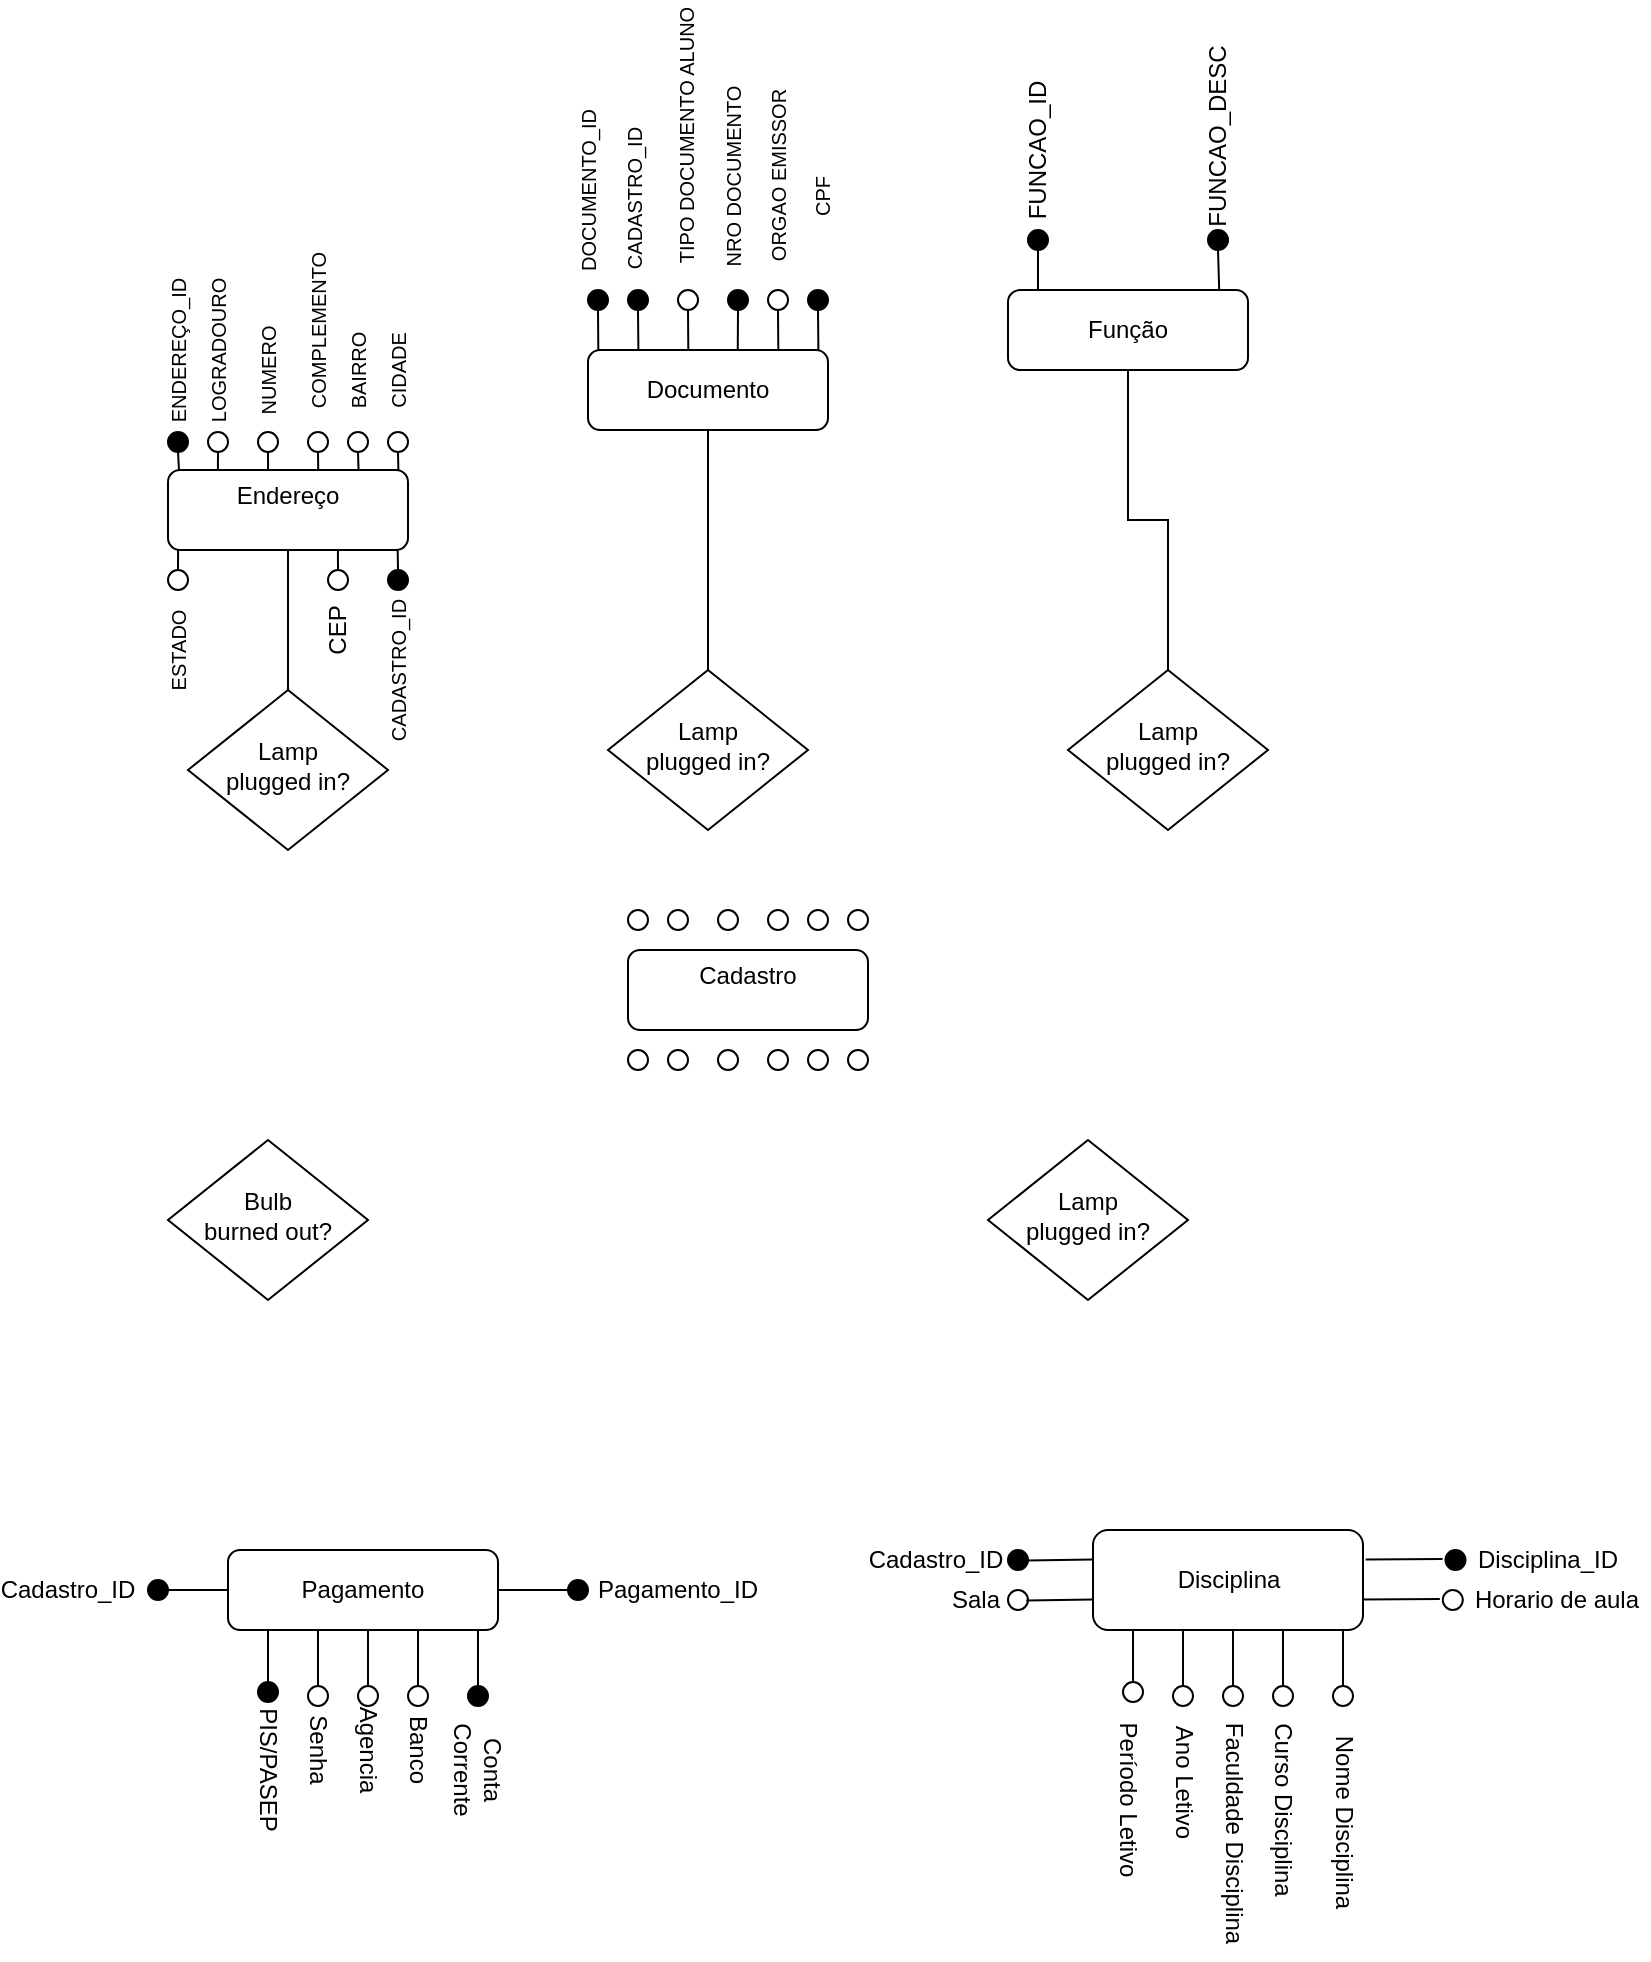 <mxfile version="14.9.8" type="github">
  <diagram id="C5RBs43oDa-KdzZeNtuy" name="Page-1">
    <mxGraphModel dx="1200" dy="1324" grid="1" gridSize="10" guides="1" tooltips="1" connect="1" arrows="1" fold="1" page="1" pageScale="1" pageWidth="827" pageHeight="1169" math="0" shadow="0">
      <root>
        <mxCell id="WIyWlLk6GJQsqaUBKTNV-0" />
        <mxCell id="WIyWlLk6GJQsqaUBKTNV-1" parent="WIyWlLk6GJQsqaUBKTNV-0" />
        <mxCell id="n9vH3qTKTggAe4fT9s5i-17" style="edgeStyle=orthogonalEdgeStyle;rounded=0;orthogonalLoop=1;jettySize=auto;html=1;exitX=0.5;exitY=1;exitDx=0;exitDy=0;entryX=0.5;entryY=0;entryDx=0;entryDy=0;endArrow=none;endFill=0;" parent="WIyWlLk6GJQsqaUBKTNV-1" source="WIyWlLk6GJQsqaUBKTNV-3" target="n9vH3qTKTggAe4fT9s5i-4" edge="1">
          <mxGeometry relative="1" as="geometry" />
        </mxCell>
        <mxCell id="WIyWlLk6GJQsqaUBKTNV-3" value="&lt;div&gt;Endereço&lt;/div&gt;&lt;div&gt;&lt;br&gt;&lt;/div&gt;" style="rounded=1;whiteSpace=wrap;html=1;fontSize=12;glass=0;strokeWidth=1;shadow=0;" parent="WIyWlLk6GJQsqaUBKTNV-1" vertex="1">
          <mxGeometry x="30" y="170" width="120" height="40" as="geometry" />
        </mxCell>
        <mxCell id="WIyWlLk6GJQsqaUBKTNV-6" value="Lamp&lt;br&gt;plugged in?" style="rhombus;whiteSpace=wrap;html=1;shadow=0;fontFamily=Helvetica;fontSize=12;align=center;strokeWidth=1;spacing=6;spacingTop=-4;" parent="WIyWlLk6GJQsqaUBKTNV-1" vertex="1">
          <mxGeometry x="440" y="505" width="100" height="80" as="geometry" />
        </mxCell>
        <mxCell id="WIyWlLk6GJQsqaUBKTNV-7" value="&lt;div&gt;Cadastro&lt;/div&gt;&lt;div&gt;&lt;br&gt;&lt;/div&gt;" style="rounded=1;whiteSpace=wrap;html=1;fontSize=12;glass=0;strokeWidth=1;shadow=0;" parent="WIyWlLk6GJQsqaUBKTNV-1" vertex="1">
          <mxGeometry x="260" y="410" width="120" height="40" as="geometry" />
        </mxCell>
        <mxCell id="WIyWlLk6GJQsqaUBKTNV-10" value="Bulb&lt;br&gt;burned out?" style="rhombus;whiteSpace=wrap;html=1;shadow=0;fontFamily=Helvetica;fontSize=12;align=center;strokeWidth=1;spacing=6;spacingTop=-4;" parent="WIyWlLk6GJQsqaUBKTNV-1" vertex="1">
          <mxGeometry x="30" y="505" width="100" height="80" as="geometry" />
        </mxCell>
        <mxCell id="n9vH3qTKTggAe4fT9s5i-65" style="edgeStyle=orthogonalEdgeStyle;rounded=0;orthogonalLoop=1;jettySize=auto;html=1;exitX=0.5;exitY=1;exitDx=0;exitDy=0;entryX=0.5;entryY=0;entryDx=0;entryDy=0;endArrow=none;endFill=0;" edge="1" parent="WIyWlLk6GJQsqaUBKTNV-1" source="WIyWlLk6GJQsqaUBKTNV-11" target="n9vH3qTKTggAe4fT9s5i-3">
          <mxGeometry relative="1" as="geometry" />
        </mxCell>
        <mxCell id="WIyWlLk6GJQsqaUBKTNV-11" value="Documento" style="rounded=1;whiteSpace=wrap;html=1;fontSize=12;glass=0;strokeWidth=1;shadow=0;" parent="WIyWlLk6GJQsqaUBKTNV-1" vertex="1">
          <mxGeometry x="240" y="110" width="120" height="40" as="geometry" />
        </mxCell>
        <mxCell id="WIyWlLk6GJQsqaUBKTNV-12" value="Pagamento" style="rounded=1;whiteSpace=wrap;html=1;fontSize=12;glass=0;strokeWidth=1;shadow=0;" parent="WIyWlLk6GJQsqaUBKTNV-1" vertex="1">
          <mxGeometry x="60" y="710" width="135" height="40" as="geometry" />
        </mxCell>
        <mxCell id="n9vH3qTKTggAe4fT9s5i-1" value="&lt;div&gt;Função&lt;/div&gt;" style="rounded=1;whiteSpace=wrap;html=1;fontSize=12;glass=0;strokeWidth=1;shadow=0;" parent="WIyWlLk6GJQsqaUBKTNV-1" vertex="1">
          <mxGeometry x="450" y="80" width="120" height="40" as="geometry" />
        </mxCell>
        <mxCell id="n9vH3qTKTggAe4fT9s5i-5" value="" style="ellipse;whiteSpace=wrap;html=1;aspect=fixed;" parent="WIyWlLk6GJQsqaUBKTNV-1" vertex="1">
          <mxGeometry x="50" y="151" width="10" height="10" as="geometry" />
        </mxCell>
        <mxCell id="n9vH3qTKTggAe4fT9s5i-6" value="" style="ellipse;whiteSpace=wrap;html=1;aspect=fixed;fillColor=#000000;" parent="WIyWlLk6GJQsqaUBKTNV-1" vertex="1">
          <mxGeometry x="30" y="151" width="10" height="10" as="geometry" />
        </mxCell>
        <mxCell id="n9vH3qTKTggAe4fT9s5i-7" value="" style="ellipse;whiteSpace=wrap;html=1;aspect=fixed;" parent="WIyWlLk6GJQsqaUBKTNV-1" vertex="1">
          <mxGeometry x="75" y="151" width="10" height="10" as="geometry" />
        </mxCell>
        <mxCell id="n9vH3qTKTggAe4fT9s5i-8" value="" style="ellipse;whiteSpace=wrap;html=1;aspect=fixed;" parent="WIyWlLk6GJQsqaUBKTNV-1" vertex="1">
          <mxGeometry x="100" y="151" width="10" height="10" as="geometry" />
        </mxCell>
        <mxCell id="n9vH3qTKTggAe4fT9s5i-9" value="" style="ellipse;whiteSpace=wrap;html=1;aspect=fixed;" parent="WIyWlLk6GJQsqaUBKTNV-1" vertex="1">
          <mxGeometry x="120" y="151" width="10" height="10" as="geometry" />
        </mxCell>
        <mxCell id="n9vH3qTKTggAe4fT9s5i-10" value="" style="ellipse;whiteSpace=wrap;html=1;aspect=fixed;" parent="WIyWlLk6GJQsqaUBKTNV-1" vertex="1">
          <mxGeometry x="140" y="151" width="10" height="10" as="geometry" />
        </mxCell>
        <mxCell id="n9vH3qTKTggAe4fT9s5i-13" value="" style="ellipse;whiteSpace=wrap;html=1;aspect=fixed;" parent="WIyWlLk6GJQsqaUBKTNV-1" vertex="1">
          <mxGeometry x="30" y="220" width="10" height="10" as="geometry" />
        </mxCell>
        <mxCell id="n9vH3qTKTggAe4fT9s5i-14" value="" style="ellipse;whiteSpace=wrap;html=1;aspect=fixed;" parent="WIyWlLk6GJQsqaUBKTNV-1" vertex="1">
          <mxGeometry x="110" y="220" width="10" height="10" as="geometry" />
        </mxCell>
        <mxCell id="n9vH3qTKTggAe4fT9s5i-16" value="" style="ellipse;whiteSpace=wrap;html=1;aspect=fixed;fillColor=#000000;" parent="WIyWlLk6GJQsqaUBKTNV-1" vertex="1">
          <mxGeometry x="140" y="220" width="10" height="10" as="geometry" />
        </mxCell>
        <mxCell id="n9vH3qTKTggAe4fT9s5i-40" value="" style="ellipse;whiteSpace=wrap;html=1;aspect=fixed;fillColor=#000000;" parent="WIyWlLk6GJQsqaUBKTNV-1" vertex="1">
          <mxGeometry x="260" y="80" width="10" height="10" as="geometry" />
        </mxCell>
        <mxCell id="n9vH3qTKTggAe4fT9s5i-41" value="" style="ellipse;whiteSpace=wrap;html=1;aspect=fixed;fillColor=#000000;" parent="WIyWlLk6GJQsqaUBKTNV-1" vertex="1">
          <mxGeometry x="240" y="80" width="10" height="10" as="geometry" />
        </mxCell>
        <mxCell id="n9vH3qTKTggAe4fT9s5i-42" value="" style="ellipse;whiteSpace=wrap;html=1;aspect=fixed;" parent="WIyWlLk6GJQsqaUBKTNV-1" vertex="1">
          <mxGeometry x="285" y="80" width="10" height="10" as="geometry" />
        </mxCell>
        <mxCell id="n9vH3qTKTggAe4fT9s5i-43" value="" style="ellipse;whiteSpace=wrap;html=1;aspect=fixed;fillColor=#000000;" parent="WIyWlLk6GJQsqaUBKTNV-1" vertex="1">
          <mxGeometry x="310" y="80" width="10" height="10" as="geometry" />
        </mxCell>
        <mxCell id="n9vH3qTKTggAe4fT9s5i-44" value="" style="ellipse;whiteSpace=wrap;html=1;aspect=fixed;" parent="WIyWlLk6GJQsqaUBKTNV-1" vertex="1">
          <mxGeometry x="330" y="80" width="10" height="10" as="geometry" />
        </mxCell>
        <mxCell id="n9vH3qTKTggAe4fT9s5i-45" value="" style="ellipse;whiteSpace=wrap;html=1;aspect=fixed;fillColor=#000000;" parent="WIyWlLk6GJQsqaUBKTNV-1" vertex="1">
          <mxGeometry x="350" y="80" width="10" height="10" as="geometry" />
        </mxCell>
        <mxCell id="n9vH3qTKTggAe4fT9s5i-66" value="" style="ellipse;whiteSpace=wrap;html=1;aspect=fixed;fillColor=#000000;" vertex="1" parent="WIyWlLk6GJQsqaUBKTNV-1">
          <mxGeometry x="460" y="50" width="10" height="10" as="geometry" />
        </mxCell>
        <mxCell id="n9vH3qTKTggAe4fT9s5i-67" value="" style="ellipse;whiteSpace=wrap;html=1;aspect=fixed;fillColor=#000000;" vertex="1" parent="WIyWlLk6GJQsqaUBKTNV-1">
          <mxGeometry x="550" y="50" width="10" height="10" as="geometry" />
        </mxCell>
        <mxCell id="n9vH3qTKTggAe4fT9s5i-2" value="Lamp&lt;br&gt;plugged in?" style="rhombus;whiteSpace=wrap;html=1;shadow=0;fontFamily=Helvetica;fontSize=12;align=center;strokeWidth=1;spacing=6;spacingTop=-4;" parent="WIyWlLk6GJQsqaUBKTNV-1" vertex="1">
          <mxGeometry x="480" y="270" width="100" height="80" as="geometry" />
        </mxCell>
        <mxCell id="n9vH3qTKTggAe4fT9s5i-3" value="Lamp&lt;br&gt;plugged in?" style="rhombus;whiteSpace=wrap;html=1;shadow=0;fontFamily=Helvetica;fontSize=12;align=center;strokeWidth=1;spacing=6;spacingTop=-4;" parent="WIyWlLk6GJQsqaUBKTNV-1" vertex="1">
          <mxGeometry x="250" y="270" width="100" height="80" as="geometry" />
        </mxCell>
        <mxCell id="n9vH3qTKTggAe4fT9s5i-4" value="Lamp&lt;br&gt;plugged in?" style="rhombus;whiteSpace=wrap;html=1;shadow=0;fontFamily=Helvetica;fontSize=12;align=center;strokeWidth=1;spacing=6;spacingTop=-4;" parent="WIyWlLk6GJQsqaUBKTNV-1" vertex="1">
          <mxGeometry x="40" y="280" width="100" height="80" as="geometry" />
        </mxCell>
        <mxCell id="n9vH3qTKTggAe4fT9s5i-27" value="" style="ellipse;whiteSpace=wrap;html=1;aspect=fixed;" parent="WIyWlLk6GJQsqaUBKTNV-1" vertex="1">
          <mxGeometry x="280" y="390" width="10" height="10" as="geometry" />
        </mxCell>
        <mxCell id="n9vH3qTKTggAe4fT9s5i-28" value="" style="ellipse;whiteSpace=wrap;html=1;aspect=fixed;" parent="WIyWlLk6GJQsqaUBKTNV-1" vertex="1">
          <mxGeometry x="260" y="390" width="10" height="10" as="geometry" />
        </mxCell>
        <mxCell id="n9vH3qTKTggAe4fT9s5i-29" value="" style="ellipse;whiteSpace=wrap;html=1;aspect=fixed;" parent="WIyWlLk6GJQsqaUBKTNV-1" vertex="1">
          <mxGeometry x="305" y="390" width="10" height="10" as="geometry" />
        </mxCell>
        <mxCell id="n9vH3qTKTggAe4fT9s5i-30" value="" style="ellipse;whiteSpace=wrap;html=1;aspect=fixed;" parent="WIyWlLk6GJQsqaUBKTNV-1" vertex="1">
          <mxGeometry x="330" y="390" width="10" height="10" as="geometry" />
        </mxCell>
        <mxCell id="n9vH3qTKTggAe4fT9s5i-31" value="" style="ellipse;whiteSpace=wrap;html=1;aspect=fixed;" parent="WIyWlLk6GJQsqaUBKTNV-1" vertex="1">
          <mxGeometry x="350" y="390" width="10" height="10" as="geometry" />
        </mxCell>
        <mxCell id="n9vH3qTKTggAe4fT9s5i-32" value="" style="ellipse;whiteSpace=wrap;html=1;aspect=fixed;" parent="WIyWlLk6GJQsqaUBKTNV-1" vertex="1">
          <mxGeometry x="370" y="390" width="10" height="10" as="geometry" />
        </mxCell>
        <mxCell id="n9vH3qTKTggAe4fT9s5i-34" value="" style="ellipse;whiteSpace=wrap;html=1;aspect=fixed;" parent="WIyWlLk6GJQsqaUBKTNV-1" vertex="1">
          <mxGeometry x="280" y="460" width="10" height="10" as="geometry" />
        </mxCell>
        <mxCell id="n9vH3qTKTggAe4fT9s5i-35" value="" style="ellipse;whiteSpace=wrap;html=1;aspect=fixed;" parent="WIyWlLk6GJQsqaUBKTNV-1" vertex="1">
          <mxGeometry x="260" y="460" width="10" height="10" as="geometry" />
        </mxCell>
        <mxCell id="n9vH3qTKTggAe4fT9s5i-36" value="" style="ellipse;whiteSpace=wrap;html=1;aspect=fixed;" parent="WIyWlLk6GJQsqaUBKTNV-1" vertex="1">
          <mxGeometry x="305" y="460" width="10" height="10" as="geometry" />
        </mxCell>
        <mxCell id="n9vH3qTKTggAe4fT9s5i-37" value="" style="ellipse;whiteSpace=wrap;html=1;aspect=fixed;" parent="WIyWlLk6GJQsqaUBKTNV-1" vertex="1">
          <mxGeometry x="330" y="460" width="10" height="10" as="geometry" />
        </mxCell>
        <mxCell id="n9vH3qTKTggAe4fT9s5i-38" value="" style="ellipse;whiteSpace=wrap;html=1;aspect=fixed;" parent="WIyWlLk6GJQsqaUBKTNV-1" vertex="1">
          <mxGeometry x="350" y="460" width="10" height="10" as="geometry" />
        </mxCell>
        <mxCell id="n9vH3qTKTggAe4fT9s5i-39" value="" style="ellipse;whiteSpace=wrap;html=1;aspect=fixed;" parent="WIyWlLk6GJQsqaUBKTNV-1" vertex="1">
          <mxGeometry x="370" y="460" width="10" height="10" as="geometry" />
        </mxCell>
        <mxCell id="n9vH3qTKTggAe4fT9s5i-46" value="&lt;font style=&quot;font-size: 10px&quot;&gt;ESTADO&lt;/font&gt;" style="text;html=1;strokeColor=none;fillColor=none;align=center;verticalAlign=middle;whiteSpace=wrap;rounded=0;rotation=-90;" parent="WIyWlLk6GJQsqaUBKTNV-1" vertex="1">
          <mxGeometry x="15" y="250" width="40" height="20" as="geometry" />
        </mxCell>
        <mxCell id="n9vH3qTKTggAe4fT9s5i-47" value="&lt;div&gt;&lt;font style=&quot;font-size: 10px&quot;&gt;LOGRADOURO&lt;/font&gt;&lt;/div&gt;" style="text;html=1;strokeColor=none;fillColor=none;align=center;verticalAlign=middle;whiteSpace=wrap;rounded=0;rotation=-90;" parent="WIyWlLk6GJQsqaUBKTNV-1" vertex="1">
          <mxGeometry x="35" y="100" width="40" height="20" as="geometry" />
        </mxCell>
        <mxCell id="n9vH3qTKTggAe4fT9s5i-48" value="&lt;font style=&quot;font-size: 10px&quot;&gt;NUMERO&lt;/font&gt;" style="text;html=1;strokeColor=none;fillColor=none;align=center;verticalAlign=middle;whiteSpace=wrap;rounded=0;rotation=-90;" parent="WIyWlLk6GJQsqaUBKTNV-1" vertex="1">
          <mxGeometry x="60" y="110" width="40" height="20" as="geometry" />
        </mxCell>
        <mxCell id="n9vH3qTKTggAe4fT9s5i-50" value="&lt;font style=&quot;font-size: 10px&quot;&gt;COMPLEMENTO&lt;/font&gt;" style="text;html=1;strokeColor=none;fillColor=none;align=center;verticalAlign=middle;whiteSpace=wrap;rounded=0;rotation=-90;" parent="WIyWlLk6GJQsqaUBKTNV-1" vertex="1">
          <mxGeometry x="85" y="90" width="40" height="20" as="geometry" />
        </mxCell>
        <mxCell id="n9vH3qTKTggAe4fT9s5i-51" value="&lt;font style=&quot;font-size: 10px&quot;&gt;BAIRRO&lt;/font&gt;" style="text;html=1;strokeColor=none;fillColor=none;align=center;verticalAlign=middle;whiteSpace=wrap;rounded=0;rotation=-90;" parent="WIyWlLk6GJQsqaUBKTNV-1" vertex="1">
          <mxGeometry x="105" y="110" width="40" height="20" as="geometry" />
        </mxCell>
        <mxCell id="n9vH3qTKTggAe4fT9s5i-52" value="&lt;font style=&quot;font-size: 10px&quot;&gt;CIDADE&lt;/font&gt;" style="text;html=1;strokeColor=none;fillColor=none;align=center;verticalAlign=middle;whiteSpace=wrap;rounded=0;rotation=270;" parent="WIyWlLk6GJQsqaUBKTNV-1" vertex="1">
          <mxGeometry x="125" y="110" width="40" height="20" as="geometry" />
        </mxCell>
        <mxCell id="iqqsQsVCbm3DrwrEXU3c-1" value="" style="ellipse;whiteSpace=wrap;html=1;aspect=fixed;fillColor=#000000;" vertex="1" parent="WIyWlLk6GJQsqaUBKTNV-1">
          <mxGeometry x="20" y="725" width="10" height="10" as="geometry" />
        </mxCell>
        <mxCell id="n9vH3qTKTggAe4fT9s5i-54" value="&lt;font style=&quot;font-size: 10px&quot;&gt;ENDEREÇO_ID&lt;/font&gt;" style="text;html=1;strokeColor=none;fillColor=none;align=center;verticalAlign=middle;whiteSpace=wrap;rounded=0;rotation=-90;" vertex="1" parent="WIyWlLk6GJQsqaUBKTNV-1">
          <mxGeometry x="15" y="100" width="40" height="20" as="geometry" />
        </mxCell>
        <mxCell id="iqqsQsVCbm3DrwrEXU3c-6" value="" style="endArrow=none;html=1;entryX=1;entryY=0.5;entryDx=0;entryDy=0;exitX=0;exitY=0.5;exitDx=0;exitDy=0;" edge="1" parent="WIyWlLk6GJQsqaUBKTNV-1" source="WIyWlLk6GJQsqaUBKTNV-12" target="iqqsQsVCbm3DrwrEXU3c-1">
          <mxGeometry width="50" height="50" relative="1" as="geometry">
            <mxPoint x="77.5" y="829" as="sourcePoint" />
            <mxPoint x="87.5" y="800" as="targetPoint" />
          </mxGeometry>
        </mxCell>
        <mxCell id="n9vH3qTKTggAe4fT9s5i-55" value="CEP" style="text;html=1;strokeColor=none;fillColor=none;align=center;verticalAlign=middle;whiteSpace=wrap;rounded=0;rotation=-90;" vertex="1" parent="WIyWlLk6GJQsqaUBKTNV-1">
          <mxGeometry x="95" y="240" width="40" height="20" as="geometry" />
        </mxCell>
        <mxCell id="iqqsQsVCbm3DrwrEXU3c-9" value="" style="ellipse;whiteSpace=wrap;html=1;aspect=fixed;fillColor=#000000;" vertex="1" parent="WIyWlLk6GJQsqaUBKTNV-1">
          <mxGeometry x="230" y="725" width="10" height="10" as="geometry" />
        </mxCell>
        <mxCell id="n9vH3qTKTggAe4fT9s5i-56" value="&lt;font style=&quot;font-size: 10px&quot;&gt;CADASTRO_ID&lt;/font&gt;" style="text;html=1;strokeColor=none;fillColor=none;align=center;verticalAlign=middle;whiteSpace=wrap;rounded=0;rotation=-90;" vertex="1" parent="WIyWlLk6GJQsqaUBKTNV-1">
          <mxGeometry x="125" y="260" width="40" height="20" as="geometry" />
        </mxCell>
        <mxCell id="n9vH3qTKTggAe4fT9s5i-57" value="&lt;font style=&quot;font-size: 10px&quot;&gt;DOCUMENTO_ID&lt;/font&gt;" style="text;html=1;strokeColor=none;fillColor=none;align=center;verticalAlign=middle;whiteSpace=wrap;rounded=0;rotation=-90;" vertex="1" parent="WIyWlLk6GJQsqaUBKTNV-1">
          <mxGeometry x="220" y="20" width="40" height="20" as="geometry" />
        </mxCell>
        <mxCell id="iqqsQsVCbm3DrwrEXU3c-10" value="" style="endArrow=none;html=1;entryX=0;entryY=0.5;entryDx=0;entryDy=0;exitX=1;exitY=0.5;exitDx=0;exitDy=0;" edge="1" parent="WIyWlLk6GJQsqaUBKTNV-1" target="iqqsQsVCbm3DrwrEXU3c-9" source="WIyWlLk6GJQsqaUBKTNV-12">
          <mxGeometry width="50" height="50" relative="1" as="geometry">
            <mxPoint x="340" y="745" as="sourcePoint" />
            <mxPoint x="357.5" y="815" as="targetPoint" />
            <Array as="points">
              <mxPoint x="235" y="730" />
            </Array>
          </mxGeometry>
        </mxCell>
        <mxCell id="n9vH3qTKTggAe4fT9s5i-59" value="&lt;font style=&quot;font-size: 10px&quot;&gt;CADASTRO_ID&lt;/font&gt;" style="text;html=1;strokeColor=none;fillColor=none;align=center;verticalAlign=middle;whiteSpace=wrap;rounded=0;rotation=-90;" vertex="1" parent="WIyWlLk6GJQsqaUBKTNV-1">
          <mxGeometry x="243" y="24" width="40" height="20" as="geometry" />
        </mxCell>
        <mxCell id="iqqsQsVCbm3DrwrEXU3c-11" value="" style="ellipse;whiteSpace=wrap;html=1;aspect=fixed;fillColor=#000000;" vertex="1" parent="WIyWlLk6GJQsqaUBKTNV-1">
          <mxGeometry x="75" y="776" width="10" height="10" as="geometry" />
        </mxCell>
        <mxCell id="n9vH3qTKTggAe4fT9s5i-60" value="&lt;font style=&quot;font-size: 10px&quot;&gt;TIPO DOCUMENTO ALUNO&lt;/font&gt;" style="text;html=1;strokeColor=none;fillColor=none;align=center;verticalAlign=middle;whiteSpace=wrap;rounded=0;rotation=-90;" vertex="1" parent="WIyWlLk6GJQsqaUBKTNV-1">
          <mxGeometry x="221.5" y="-7" width="135" height="20" as="geometry" />
        </mxCell>
        <mxCell id="iqqsQsVCbm3DrwrEXU3c-13" value="" style="endArrow=none;html=1;entryX=0.926;entryY=1.05;entryDx=0;entryDy=0;entryPerimeter=0;exitX=0.5;exitY=0;exitDx=0;exitDy=0;" edge="1" parent="WIyWlLk6GJQsqaUBKTNV-1" source="iqqsQsVCbm3DrwrEXU3c-11">
          <mxGeometry width="50" height="50" relative="1" as="geometry">
            <mxPoint x="65" y="878" as="sourcePoint" />
            <mxPoint x="80.01" y="750" as="targetPoint" />
          </mxGeometry>
        </mxCell>
        <mxCell id="n9vH3qTKTggAe4fT9s5i-61" value="&lt;font style=&quot;font-size: 10px&quot;&gt;NRO DOCUMENTO&lt;/font&gt;" style="text;html=1;strokeColor=none;fillColor=none;align=center;verticalAlign=middle;whiteSpace=wrap;rounded=0;rotation=-90;" vertex="1" parent="WIyWlLk6GJQsqaUBKTNV-1">
          <mxGeometry x="255" y="13" width="115" height="20" as="geometry" />
        </mxCell>
        <mxCell id="iqqsQsVCbm3DrwrEXU3c-18" value="" style="ellipse;whiteSpace=wrap;html=1;aspect=fixed;" vertex="1" parent="WIyWlLk6GJQsqaUBKTNV-1">
          <mxGeometry x="100" y="778" width="10" height="10" as="geometry" />
        </mxCell>
        <mxCell id="n9vH3qTKTggAe4fT9s5i-63" value="&lt;font style=&quot;font-size: 10px&quot;&gt;ORGAO EMISSOR&lt;/font&gt;" style="text;html=1;strokeColor=none;fillColor=none;align=center;verticalAlign=middle;whiteSpace=wrap;rounded=0;rotation=-90;" vertex="1" parent="WIyWlLk6GJQsqaUBKTNV-1">
          <mxGeometry x="277.5" y="13" width="115" height="20" as="geometry" />
        </mxCell>
        <mxCell id="iqqsQsVCbm3DrwrEXU3c-19" value="" style="endArrow=none;html=1;entryX=0.926;entryY=1.05;entryDx=0;entryDy=0;entryPerimeter=0;exitX=0.5;exitY=0;exitDx=0;exitDy=0;" edge="1" parent="WIyWlLk6GJQsqaUBKTNV-1" source="iqqsQsVCbm3DrwrEXU3c-18">
          <mxGeometry width="50" height="50" relative="1" as="geometry">
            <mxPoint x="90" y="878" as="sourcePoint" />
            <mxPoint x="105.01" y="750" as="targetPoint" />
          </mxGeometry>
        </mxCell>
        <mxCell id="n9vH3qTKTggAe4fT9s5i-64" value="&lt;font style=&quot;font-size: 10px&quot;&gt;CPF&lt;/font&gt;" style="text;html=1;strokeColor=none;fillColor=none;align=center;verticalAlign=middle;whiteSpace=wrap;rounded=0;rotation=-90;" vertex="1" parent="WIyWlLk6GJQsqaUBKTNV-1">
          <mxGeometry x="319.5" y="23.5" width="74" height="20" as="geometry" />
        </mxCell>
        <mxCell id="iqqsQsVCbm3DrwrEXU3c-20" value="" style="ellipse;whiteSpace=wrap;html=1;aspect=fixed;" vertex="1" parent="WIyWlLk6GJQsqaUBKTNV-1">
          <mxGeometry x="150" y="778" width="10" height="10" as="geometry" />
        </mxCell>
        <mxCell id="iqqsQsVCbm3DrwrEXU3c-21" value="" style="endArrow=none;html=1;entryX=0.926;entryY=1.05;entryDx=0;entryDy=0;entryPerimeter=0;exitX=0.5;exitY=0;exitDx=0;exitDy=0;" edge="1" parent="WIyWlLk6GJQsqaUBKTNV-1" source="iqqsQsVCbm3DrwrEXU3c-20">
          <mxGeometry width="50" height="50" relative="1" as="geometry">
            <mxPoint x="140" y="878" as="sourcePoint" />
            <mxPoint x="155.01" y="750" as="targetPoint" />
          </mxGeometry>
        </mxCell>
        <mxCell id="iqqsQsVCbm3DrwrEXU3c-22" value="" style="ellipse;whiteSpace=wrap;html=1;aspect=fixed;fillColor=#000000;" vertex="1" parent="WIyWlLk6GJQsqaUBKTNV-1">
          <mxGeometry x="180" y="778" width="10" height="10" as="geometry" />
        </mxCell>
        <mxCell id="n9vH3qTKTggAe4fT9s5i-68" value="FUNCAO_ID" style="text;html=1;strokeColor=none;fillColor=none;align=center;verticalAlign=middle;whiteSpace=wrap;rounded=0;rotation=-90;" vertex="1" parent="WIyWlLk6GJQsqaUBKTNV-1">
          <mxGeometry x="428" width="74" height="20" as="geometry" />
        </mxCell>
        <mxCell id="iqqsQsVCbm3DrwrEXU3c-23" value="" style="endArrow=none;html=1;entryX=0.926;entryY=1.05;entryDx=0;entryDy=0;entryPerimeter=0;exitX=0.5;exitY=0;exitDx=0;exitDy=0;" edge="1" parent="WIyWlLk6GJQsqaUBKTNV-1" source="iqqsQsVCbm3DrwrEXU3c-22">
          <mxGeometry width="50" height="50" relative="1" as="geometry">
            <mxPoint x="170" y="878" as="sourcePoint" />
            <mxPoint x="185.01" y="750" as="targetPoint" />
          </mxGeometry>
        </mxCell>
        <mxCell id="iqqsQsVCbm3DrwrEXU3c-24" value="" style="ellipse;whiteSpace=wrap;html=1;aspect=fixed;" vertex="1" parent="WIyWlLk6GJQsqaUBKTNV-1">
          <mxGeometry x="125" y="778" width="10" height="10" as="geometry" />
        </mxCell>
        <mxCell id="iqqsQsVCbm3DrwrEXU3c-25" value="" style="endArrow=none;html=1;entryX=0.926;entryY=1.05;entryDx=0;entryDy=0;entryPerimeter=0;exitX=0.5;exitY=0;exitDx=0;exitDy=0;" edge="1" parent="WIyWlLk6GJQsqaUBKTNV-1" source="iqqsQsVCbm3DrwrEXU3c-24">
          <mxGeometry width="50" height="50" relative="1" as="geometry">
            <mxPoint x="115" y="878" as="sourcePoint" />
            <mxPoint x="130.01" y="750" as="targetPoint" />
          </mxGeometry>
        </mxCell>
        <mxCell id="iqqsQsVCbm3DrwrEXU3c-26" value="Pagamento_ID" style="text;html=1;strokeColor=none;fillColor=none;align=center;verticalAlign=middle;whiteSpace=wrap;rounded=0;" vertex="1" parent="WIyWlLk6GJQsqaUBKTNV-1">
          <mxGeometry x="265" y="720" width="40" height="20" as="geometry" />
        </mxCell>
        <mxCell id="iqqsQsVCbm3DrwrEXU3c-27" value="Cadastro_ID" style="text;html=1;strokeColor=none;fillColor=none;align=center;verticalAlign=middle;whiteSpace=wrap;rounded=0;rotation=0;" vertex="1" parent="WIyWlLk6GJQsqaUBKTNV-1">
          <mxGeometry x="-40" y="720" width="40" height="20" as="geometry" />
        </mxCell>
        <mxCell id="iqqsQsVCbm3DrwrEXU3c-28" value="PIS/PASEP" style="text;html=1;strokeColor=none;fillColor=none;align=center;verticalAlign=middle;whiteSpace=wrap;rounded=0;rotation=90;" vertex="1" parent="WIyWlLk6GJQsqaUBKTNV-1">
          <mxGeometry x="60" y="810" width="40" height="20" as="geometry" />
        </mxCell>
        <mxCell id="iqqsQsVCbm3DrwrEXU3c-30" value="Conta Corrente" style="text;html=1;strokeColor=none;fillColor=none;align=center;verticalAlign=middle;whiteSpace=wrap;rounded=0;rotation=90;" vertex="1" parent="WIyWlLk6GJQsqaUBKTNV-1">
          <mxGeometry x="165" y="810" width="40" height="20" as="geometry" />
        </mxCell>
        <mxCell id="iqqsQsVCbm3DrwrEXU3c-31" value="Banco" style="text;html=1;strokeColor=none;fillColor=none;align=center;verticalAlign=middle;whiteSpace=wrap;rounded=0;rotation=90;" vertex="1" parent="WIyWlLk6GJQsqaUBKTNV-1">
          <mxGeometry x="135" y="800" width="40" height="20" as="geometry" />
        </mxCell>
        <mxCell id="iqqsQsVCbm3DrwrEXU3c-32" value="Agencia" style="text;html=1;strokeColor=none;fillColor=none;align=center;verticalAlign=middle;whiteSpace=wrap;rounded=0;rotation=90;" vertex="1" parent="WIyWlLk6GJQsqaUBKTNV-1">
          <mxGeometry x="110" y="800" width="40" height="20" as="geometry" />
        </mxCell>
        <mxCell id="iqqsQsVCbm3DrwrEXU3c-33" value="Senha" style="text;html=1;strokeColor=none;fillColor=none;align=center;verticalAlign=middle;whiteSpace=wrap;rounded=0;rotation=90;" vertex="1" parent="WIyWlLk6GJQsqaUBKTNV-1">
          <mxGeometry x="85" y="800" width="40" height="20" as="geometry" />
        </mxCell>
        <mxCell id="iqqsQsVCbm3DrwrEXU3c-34" value="Disciplina" style="rounded=1;whiteSpace=wrap;html=1;fontSize=12;glass=0;strokeWidth=1;shadow=0;" vertex="1" parent="WIyWlLk6GJQsqaUBKTNV-1">
          <mxGeometry x="492.5" y="700" width="135" height="50" as="geometry" />
        </mxCell>
        <mxCell id="iqqsQsVCbm3DrwrEXU3c-37" value="" style="ellipse;whiteSpace=wrap;html=1;aspect=fixed;fillColor=#000000;" vertex="1" parent="WIyWlLk6GJQsqaUBKTNV-1">
          <mxGeometry x="668.75" y="710" width="10" height="10" as="geometry" />
        </mxCell>
        <mxCell id="iqqsQsVCbm3DrwrEXU3c-39" value="" style="ellipse;whiteSpace=wrap;html=1;aspect=fixed;fillColor=#FFFFFF;" vertex="1" parent="WIyWlLk6GJQsqaUBKTNV-1">
          <mxGeometry x="507.5" y="776" width="10" height="10" as="geometry" />
        </mxCell>
        <mxCell id="iqqsQsVCbm3DrwrEXU3c-40" value="" style="endArrow=none;html=1;entryX=0.926;entryY=1.05;entryDx=0;entryDy=0;entryPerimeter=0;exitX=0.5;exitY=0;exitDx=0;exitDy=0;" edge="1" parent="WIyWlLk6GJQsqaUBKTNV-1" source="iqqsQsVCbm3DrwrEXU3c-39">
          <mxGeometry width="50" height="50" relative="1" as="geometry">
            <mxPoint x="497.5" y="878" as="sourcePoint" />
            <mxPoint x="512.51" y="750" as="targetPoint" />
          </mxGeometry>
        </mxCell>
        <mxCell id="iqqsQsVCbm3DrwrEXU3c-41" value="" style="ellipse;whiteSpace=wrap;html=1;aspect=fixed;" vertex="1" parent="WIyWlLk6GJQsqaUBKTNV-1">
          <mxGeometry x="532.5" y="778" width="10" height="10" as="geometry" />
        </mxCell>
        <mxCell id="iqqsQsVCbm3DrwrEXU3c-42" value="" style="endArrow=none;html=1;entryX=0.926;entryY=1.05;entryDx=0;entryDy=0;entryPerimeter=0;exitX=0.5;exitY=0;exitDx=0;exitDy=0;" edge="1" parent="WIyWlLk6GJQsqaUBKTNV-1" source="iqqsQsVCbm3DrwrEXU3c-41">
          <mxGeometry width="50" height="50" relative="1" as="geometry">
            <mxPoint x="522.5" y="878" as="sourcePoint" />
            <mxPoint x="537.51" y="750" as="targetPoint" />
          </mxGeometry>
        </mxCell>
        <mxCell id="iqqsQsVCbm3DrwrEXU3c-43" value="" style="ellipse;whiteSpace=wrap;html=1;aspect=fixed;" vertex="1" parent="WIyWlLk6GJQsqaUBKTNV-1">
          <mxGeometry x="582.5" y="778" width="10" height="10" as="geometry" />
        </mxCell>
        <mxCell id="iqqsQsVCbm3DrwrEXU3c-44" value="" style="endArrow=none;html=1;entryX=0.926;entryY=1.05;entryDx=0;entryDy=0;entryPerimeter=0;exitX=0.5;exitY=0;exitDx=0;exitDy=0;" edge="1" parent="WIyWlLk6GJQsqaUBKTNV-1" source="iqqsQsVCbm3DrwrEXU3c-43">
          <mxGeometry width="50" height="50" relative="1" as="geometry">
            <mxPoint x="572.5" y="878" as="sourcePoint" />
            <mxPoint x="587.51" y="750" as="targetPoint" />
          </mxGeometry>
        </mxCell>
        <mxCell id="iqqsQsVCbm3DrwrEXU3c-45" value="" style="ellipse;whiteSpace=wrap;html=1;aspect=fixed;fillColor=#FFFFFF;" vertex="1" parent="WIyWlLk6GJQsqaUBKTNV-1">
          <mxGeometry x="612.5" y="778" width="10" height="10" as="geometry" />
        </mxCell>
        <mxCell id="iqqsQsVCbm3DrwrEXU3c-46" value="" style="endArrow=none;html=1;entryX=0.926;entryY=1.05;entryDx=0;entryDy=0;entryPerimeter=0;exitX=0.5;exitY=0;exitDx=0;exitDy=0;" edge="1" parent="WIyWlLk6GJQsqaUBKTNV-1" source="iqqsQsVCbm3DrwrEXU3c-45">
          <mxGeometry width="50" height="50" relative="1" as="geometry">
            <mxPoint x="602.5" y="878" as="sourcePoint" />
            <mxPoint x="617.51" y="750" as="targetPoint" />
          </mxGeometry>
        </mxCell>
        <mxCell id="iqqsQsVCbm3DrwrEXU3c-47" value="" style="ellipse;whiteSpace=wrap;html=1;aspect=fixed;" vertex="1" parent="WIyWlLk6GJQsqaUBKTNV-1">
          <mxGeometry x="557.5" y="778" width="10" height="10" as="geometry" />
        </mxCell>
        <mxCell id="iqqsQsVCbm3DrwrEXU3c-48" value="" style="endArrow=none;html=1;entryX=0.926;entryY=1.05;entryDx=0;entryDy=0;entryPerimeter=0;exitX=0.5;exitY=0;exitDx=0;exitDy=0;" edge="1" parent="WIyWlLk6GJQsqaUBKTNV-1" source="iqqsQsVCbm3DrwrEXU3c-47">
          <mxGeometry width="50" height="50" relative="1" as="geometry">
            <mxPoint x="547.5" y="878" as="sourcePoint" />
            <mxPoint x="562.51" y="750" as="targetPoint" />
          </mxGeometry>
        </mxCell>
        <mxCell id="iqqsQsVCbm3DrwrEXU3c-49" value="Disciplina_ID" style="text;html=1;strokeColor=none;fillColor=none;align=center;verticalAlign=middle;whiteSpace=wrap;rounded=0;" vertex="1" parent="WIyWlLk6GJQsqaUBKTNV-1">
          <mxGeometry x="700" y="705" width="40" height="20" as="geometry" />
        </mxCell>
        <mxCell id="iqqsQsVCbm3DrwrEXU3c-50" value="Cadastro_ID" style="text;html=1;strokeColor=none;fillColor=none;align=center;verticalAlign=middle;whiteSpace=wrap;rounded=0;rotation=0;" vertex="1" parent="WIyWlLk6GJQsqaUBKTNV-1">
          <mxGeometry x="394" y="705" width="40" height="20" as="geometry" />
        </mxCell>
        <mxCell id="iqqsQsVCbm3DrwrEXU3c-51" value="Período Letivo" style="text;html=1;strokeColor=none;fillColor=none;align=center;verticalAlign=middle;whiteSpace=wrap;rounded=0;rotation=90;" vertex="1" parent="WIyWlLk6GJQsqaUBKTNV-1">
          <mxGeometry x="465" y="825" width="90" height="20" as="geometry" />
        </mxCell>
        <mxCell id="iqqsQsVCbm3DrwrEXU3c-52" value="Nome Disciplina" style="text;html=1;strokeColor=none;fillColor=none;align=center;verticalAlign=middle;whiteSpace=wrap;rounded=0;rotation=90;" vertex="1" parent="WIyWlLk6GJQsqaUBKTNV-1">
          <mxGeometry x="566.25" y="836.25" width="102.5" height="20" as="geometry" />
        </mxCell>
        <mxCell id="iqqsQsVCbm3DrwrEXU3c-53" value="Curso Disciplina" style="text;html=1;strokeColor=none;fillColor=none;align=center;verticalAlign=middle;whiteSpace=wrap;rounded=0;rotation=90;" vertex="1" parent="WIyWlLk6GJQsqaUBKTNV-1">
          <mxGeometry x="526.25" y="830" width="122.5" height="20" as="geometry" />
        </mxCell>
        <mxCell id="iqqsQsVCbm3DrwrEXU3c-54" value="Faculdade Disciplina" style="text;html=1;strokeColor=none;fillColor=none;align=center;verticalAlign=middle;whiteSpace=wrap;rounded=0;rotation=90;" vertex="1" parent="WIyWlLk6GJQsqaUBKTNV-1">
          <mxGeometry x="498.75" y="841.25" width="127.5" height="20" as="geometry" />
        </mxCell>
        <mxCell id="iqqsQsVCbm3DrwrEXU3c-55" value="Ano Letivo&lt;br&gt;" style="text;html=1;strokeColor=none;fillColor=none;align=center;verticalAlign=middle;whiteSpace=wrap;rounded=0;rotation=90;" vertex="1" parent="WIyWlLk6GJQsqaUBKTNV-1">
          <mxGeometry x="501.25" y="816.25" width="72.5" height="20" as="geometry" />
        </mxCell>
        <mxCell id="iqqsQsVCbm3DrwrEXU3c-56" value="" style="endArrow=none;html=1;entryX=-0.147;entryY=0.449;entryDx=0;entryDy=0;entryPerimeter=0;exitX=1.01;exitY=0.294;exitDx=0;exitDy=0;exitPerimeter=0;" edge="1" parent="WIyWlLk6GJQsqaUBKTNV-1" source="iqqsQsVCbm3DrwrEXU3c-34" target="iqqsQsVCbm3DrwrEXU3c-37">
          <mxGeometry width="50" height="50" relative="1" as="geometry">
            <mxPoint x="630" y="710" as="sourcePoint" />
            <mxPoint x="680" y="660" as="targetPoint" />
          </mxGeometry>
        </mxCell>
        <mxCell id="iqqsQsVCbm3DrwrEXU3c-57" value="" style="ellipse;whiteSpace=wrap;html=1;aspect=fixed;fillColor=#000000;" vertex="1" parent="WIyWlLk6GJQsqaUBKTNV-1">
          <mxGeometry x="450" y="710" width="10" height="10" as="geometry" />
        </mxCell>
        <mxCell id="iqqsQsVCbm3DrwrEXU3c-59" value="" style="endArrow=none;html=1;entryX=0.917;entryY=0.519;entryDx=0;entryDy=0;entryPerimeter=0;exitX=0.001;exitY=0.296;exitDx=0;exitDy=0;exitPerimeter=0;" edge="1" parent="WIyWlLk6GJQsqaUBKTNV-1" target="iqqsQsVCbm3DrwrEXU3c-57" source="iqqsQsVCbm3DrwrEXU3c-34">
          <mxGeometry width="50" height="50" relative="1" as="geometry">
            <mxPoint x="490" y="715" as="sourcePoint" />
            <mxPoint x="470" y="715" as="targetPoint" />
            <Array as="points" />
          </mxGeometry>
        </mxCell>
        <mxCell id="iqqsQsVCbm3DrwrEXU3c-60" value="Sala" style="text;html=1;strokeColor=none;fillColor=none;align=center;verticalAlign=middle;whiteSpace=wrap;rounded=0;rotation=0;" vertex="1" parent="WIyWlLk6GJQsqaUBKTNV-1">
          <mxGeometry x="414" y="725" width="40" height="20" as="geometry" />
        </mxCell>
        <mxCell id="iqqsQsVCbm3DrwrEXU3c-61" value="" style="ellipse;whiteSpace=wrap;html=1;aspect=fixed;fillColor=#FFFFFF;" vertex="1" parent="WIyWlLk6GJQsqaUBKTNV-1">
          <mxGeometry x="450" y="730" width="10" height="10" as="geometry" />
        </mxCell>
        <mxCell id="iqqsQsVCbm3DrwrEXU3c-62" value="" style="endArrow=none;html=1;entryX=0.917;entryY=0.519;entryDx=0;entryDy=0;entryPerimeter=0;exitX=0.001;exitY=0.296;exitDx=0;exitDy=0;exitPerimeter=0;" edge="1" parent="WIyWlLk6GJQsqaUBKTNV-1" target="iqqsQsVCbm3DrwrEXU3c-61">
          <mxGeometry width="50" height="50" relative="1" as="geometry">
            <mxPoint x="492.635" y="734.8" as="sourcePoint" />
            <mxPoint x="470" y="735" as="targetPoint" />
            <Array as="points" />
          </mxGeometry>
        </mxCell>
        <mxCell id="iqqsQsVCbm3DrwrEXU3c-63" value="" style="ellipse;whiteSpace=wrap;html=1;aspect=fixed;fillColor=#FFFFFF;" vertex="1" parent="WIyWlLk6GJQsqaUBKTNV-1">
          <mxGeometry x="667.4" y="730" width="10" height="10" as="geometry" />
        </mxCell>
        <mxCell id="iqqsQsVCbm3DrwrEXU3c-64" value="Horario de aula" style="text;html=1;strokeColor=none;fillColor=none;align=center;verticalAlign=middle;whiteSpace=wrap;rounded=0;" vertex="1" parent="WIyWlLk6GJQsqaUBKTNV-1">
          <mxGeometry x="678.75" y="725" width="91.35" height="20" as="geometry" />
        </mxCell>
        <mxCell id="iqqsQsVCbm3DrwrEXU3c-65" value="" style="endArrow=none;html=1;entryX=-0.147;entryY=0.449;entryDx=0;entryDy=0;entryPerimeter=0;exitX=1.01;exitY=0.294;exitDx=0;exitDy=0;exitPerimeter=0;" edge="1" parent="WIyWlLk6GJQsqaUBKTNV-1" target="iqqsQsVCbm3DrwrEXU3c-63">
          <mxGeometry width="50" height="50" relative="1" as="geometry">
            <mxPoint x="627.5" y="734.7" as="sourcePoint" />
            <mxPoint x="678.65" y="680" as="targetPoint" />
          </mxGeometry>
        </mxCell>
        <mxCell id="n9vH3qTKTggAe4fT9s5i-93" style="edgeStyle=orthogonalEdgeStyle;rounded=0;orthogonalLoop=1;jettySize=auto;html=1;exitX=0.5;exitY=1;exitDx=0;exitDy=0;entryX=0.5;entryY=0;entryDx=0;entryDy=0;endArrow=none;endFill=0;strokeColor=#000000;" edge="1" parent="WIyWlLk6GJQsqaUBKTNV-1" source="n9vH3qTKTggAe4fT9s5i-1" target="n9vH3qTKTggAe4fT9s5i-2">
          <mxGeometry relative="1" as="geometry" />
        </mxCell>
        <mxCell id="n9vH3qTKTggAe4fT9s5i-72" style="edgeStyle=orthogonalEdgeStyle;rounded=0;orthogonalLoop=1;jettySize=auto;html=1;exitX=0.5;exitY=1;exitDx=0;exitDy=0;entryX=0.208;entryY=0;entryDx=0;entryDy=0;entryPerimeter=0;endArrow=none;endFill=0;strokeColor=#000000;" edge="1" parent="WIyWlLk6GJQsqaUBKTNV-1" source="n9vH3qTKTggAe4fT9s5i-5" target="WIyWlLk6GJQsqaUBKTNV-3">
          <mxGeometry relative="1" as="geometry" />
        </mxCell>
        <mxCell id="n9vH3qTKTggAe4fT9s5i-71" style="edgeStyle=orthogonalEdgeStyle;rounded=0;orthogonalLoop=1;jettySize=auto;html=1;exitX=0.5;exitY=1;exitDx=0;exitDy=0;entryX=0.046;entryY=0.004;entryDx=0;entryDy=0;entryPerimeter=0;endArrow=none;endFill=0;" edge="1" parent="WIyWlLk6GJQsqaUBKTNV-1" source="n9vH3qTKTggAe4fT9s5i-6" target="WIyWlLk6GJQsqaUBKTNV-3">
          <mxGeometry relative="1" as="geometry" />
        </mxCell>
        <mxCell id="n9vH3qTKTggAe4fT9s5i-75" style="edgeStyle=orthogonalEdgeStyle;rounded=0;orthogonalLoop=1;jettySize=auto;html=1;exitX=0.5;exitY=1;exitDx=0;exitDy=0;entryX=0.417;entryY=0.002;entryDx=0;entryDy=0;entryPerimeter=0;endArrow=none;endFill=0;strokeColor=#000000;" edge="1" parent="WIyWlLk6GJQsqaUBKTNV-1" source="n9vH3qTKTggAe4fT9s5i-7" target="WIyWlLk6GJQsqaUBKTNV-3">
          <mxGeometry relative="1" as="geometry" />
        </mxCell>
        <mxCell id="n9vH3qTKTggAe4fT9s5i-76" style="edgeStyle=orthogonalEdgeStyle;rounded=0;orthogonalLoop=1;jettySize=auto;html=1;exitX=0.5;exitY=1;exitDx=0;exitDy=0;entryX=0.626;entryY=-0.006;entryDx=0;entryDy=0;entryPerimeter=0;endArrow=none;endFill=0;strokeColor=#000000;" edge="1" parent="WIyWlLk6GJQsqaUBKTNV-1" source="n9vH3qTKTggAe4fT9s5i-8" target="WIyWlLk6GJQsqaUBKTNV-3">
          <mxGeometry relative="1" as="geometry" />
        </mxCell>
        <mxCell id="n9vH3qTKTggAe4fT9s5i-77" style="edgeStyle=orthogonalEdgeStyle;rounded=0;orthogonalLoop=1;jettySize=auto;html=1;exitX=0.5;exitY=1;exitDx=0;exitDy=0;entryX=0.794;entryY=0.002;entryDx=0;entryDy=0;entryPerimeter=0;endArrow=none;endFill=0;strokeColor=#000000;" edge="1" parent="WIyWlLk6GJQsqaUBKTNV-1" source="n9vH3qTKTggAe4fT9s5i-9" target="WIyWlLk6GJQsqaUBKTNV-3">
          <mxGeometry relative="1" as="geometry" />
        </mxCell>
        <mxCell id="n9vH3qTKTggAe4fT9s5i-78" style="edgeStyle=orthogonalEdgeStyle;rounded=0;orthogonalLoop=1;jettySize=auto;html=1;exitX=0.5;exitY=1;exitDx=0;exitDy=0;entryX=0.96;entryY=0.01;entryDx=0;entryDy=0;entryPerimeter=0;endArrow=none;endFill=0;strokeColor=#000000;" edge="1" parent="WIyWlLk6GJQsqaUBKTNV-1" source="n9vH3qTKTggAe4fT9s5i-10" target="WIyWlLk6GJQsqaUBKTNV-3">
          <mxGeometry relative="1" as="geometry" />
        </mxCell>
        <mxCell id="n9vH3qTKTggAe4fT9s5i-81" style="edgeStyle=orthogonalEdgeStyle;rounded=0;orthogonalLoop=1;jettySize=auto;html=1;exitX=0.5;exitY=0;exitDx=0;exitDy=0;entryX=0.042;entryY=1;entryDx=0;entryDy=0;entryPerimeter=0;endArrow=none;endFill=0;strokeColor=#000000;" edge="1" parent="WIyWlLk6GJQsqaUBKTNV-1" source="n9vH3qTKTggAe4fT9s5i-13" target="WIyWlLk6GJQsqaUBKTNV-3">
          <mxGeometry relative="1" as="geometry" />
        </mxCell>
        <mxCell id="n9vH3qTKTggAe4fT9s5i-80" style="edgeStyle=orthogonalEdgeStyle;rounded=0;orthogonalLoop=1;jettySize=auto;html=1;exitX=0.5;exitY=0;exitDx=0;exitDy=0;entryX=0.708;entryY=1;entryDx=0;entryDy=0;entryPerimeter=0;endArrow=none;endFill=0;strokeColor=#000000;" edge="1" parent="WIyWlLk6GJQsqaUBKTNV-1" source="n9vH3qTKTggAe4fT9s5i-14" target="WIyWlLk6GJQsqaUBKTNV-3">
          <mxGeometry relative="1" as="geometry" />
        </mxCell>
        <mxCell id="n9vH3qTKTggAe4fT9s5i-79" style="edgeStyle=orthogonalEdgeStyle;rounded=0;orthogonalLoop=1;jettySize=auto;html=1;exitX=0.5;exitY=0;exitDx=0;exitDy=0;entryX=0.957;entryY=1.006;entryDx=0;entryDy=0;entryPerimeter=0;endArrow=none;endFill=0;strokeColor=#000000;" edge="1" parent="WIyWlLk6GJQsqaUBKTNV-1" source="n9vH3qTKTggAe4fT9s5i-16" target="WIyWlLk6GJQsqaUBKTNV-3">
          <mxGeometry relative="1" as="geometry" />
        </mxCell>
        <mxCell id="n9vH3qTKTggAe4fT9s5i-85" style="edgeStyle=orthogonalEdgeStyle;rounded=0;orthogonalLoop=1;jettySize=auto;html=1;exitX=0.5;exitY=1;exitDx=0;exitDy=0;entryX=0.21;entryY=-0.006;entryDx=0;entryDy=0;entryPerimeter=0;endArrow=none;endFill=0;strokeColor=#000000;" edge="1" parent="WIyWlLk6GJQsqaUBKTNV-1" source="n9vH3qTKTggAe4fT9s5i-40" target="WIyWlLk6GJQsqaUBKTNV-11">
          <mxGeometry relative="1" as="geometry" />
        </mxCell>
        <mxCell id="n9vH3qTKTggAe4fT9s5i-84" style="edgeStyle=orthogonalEdgeStyle;rounded=0;orthogonalLoop=1;jettySize=auto;html=1;exitX=0.5;exitY=1;exitDx=0;exitDy=0;entryX=0.043;entryY=-0.002;entryDx=0;entryDy=0;entryPerimeter=0;endArrow=none;endFill=0;strokeColor=#000000;" edge="1" parent="WIyWlLk6GJQsqaUBKTNV-1" source="n9vH3qTKTggAe4fT9s5i-41" target="WIyWlLk6GJQsqaUBKTNV-11">
          <mxGeometry relative="1" as="geometry" />
        </mxCell>
        <mxCell id="n9vH3qTKTggAe4fT9s5i-86" style="edgeStyle=orthogonalEdgeStyle;rounded=0;orthogonalLoop=1;jettySize=auto;html=1;exitX=0.5;exitY=1;exitDx=0;exitDy=0;entryX=0.418;entryY=0.002;entryDx=0;entryDy=0;entryPerimeter=0;endArrow=none;endFill=0;strokeColor=#000000;" edge="1" parent="WIyWlLk6GJQsqaUBKTNV-1" source="n9vH3qTKTggAe4fT9s5i-42" target="WIyWlLk6GJQsqaUBKTNV-11">
          <mxGeometry relative="1" as="geometry" />
        </mxCell>
        <mxCell id="n9vH3qTKTggAe4fT9s5i-87" style="edgeStyle=orthogonalEdgeStyle;rounded=0;orthogonalLoop=1;jettySize=auto;html=1;exitX=0.5;exitY=1;exitDx=0;exitDy=0;entryX=0.624;entryY=0.01;entryDx=0;entryDy=0;entryPerimeter=0;endArrow=none;endFill=0;strokeColor=#000000;" edge="1" parent="WIyWlLk6GJQsqaUBKTNV-1" source="n9vH3qTKTggAe4fT9s5i-43" target="WIyWlLk6GJQsqaUBKTNV-11">
          <mxGeometry relative="1" as="geometry" />
        </mxCell>
        <mxCell id="n9vH3qTKTggAe4fT9s5i-88" style="edgeStyle=orthogonalEdgeStyle;rounded=0;orthogonalLoop=1;jettySize=auto;html=1;exitX=0.5;exitY=1;exitDx=0;exitDy=0;entryX=0.793;entryY=-0.006;entryDx=0;entryDy=0;entryPerimeter=0;endArrow=none;endFill=0;strokeColor=#000000;" edge="1" parent="WIyWlLk6GJQsqaUBKTNV-1" source="n9vH3qTKTggAe4fT9s5i-44" target="WIyWlLk6GJQsqaUBKTNV-11">
          <mxGeometry relative="1" as="geometry" />
        </mxCell>
        <mxCell id="n9vH3qTKTggAe4fT9s5i-90" style="edgeStyle=orthogonalEdgeStyle;rounded=0;orthogonalLoop=1;jettySize=auto;html=1;exitX=0.5;exitY=1;exitDx=0;exitDy=0;entryX=0.96;entryY=0.002;entryDx=0;entryDy=0;entryPerimeter=0;endArrow=none;endFill=0;strokeColor=#000000;" edge="1" parent="WIyWlLk6GJQsqaUBKTNV-1" source="n9vH3qTKTggAe4fT9s5i-45" target="WIyWlLk6GJQsqaUBKTNV-11">
          <mxGeometry relative="1" as="geometry" />
        </mxCell>
        <mxCell id="n9vH3qTKTggAe4fT9s5i-91" style="edgeStyle=orthogonalEdgeStyle;rounded=0;orthogonalLoop=1;jettySize=auto;html=1;exitX=0.5;exitY=1;exitDx=0;exitDy=0;entryX=0.125;entryY=0;entryDx=0;entryDy=0;entryPerimeter=0;endArrow=none;endFill=0;strokeColor=#000000;" edge="1" parent="WIyWlLk6GJQsqaUBKTNV-1" source="n9vH3qTKTggAe4fT9s5i-66" target="n9vH3qTKTggAe4fT9s5i-1">
          <mxGeometry relative="1" as="geometry" />
        </mxCell>
        <mxCell id="n9vH3qTKTggAe4fT9s5i-92" style="edgeStyle=orthogonalEdgeStyle;rounded=0;orthogonalLoop=1;jettySize=auto;html=1;exitX=0.5;exitY=1;exitDx=0;exitDy=0;entryX=0.88;entryY=0.001;entryDx=0;entryDy=0;entryPerimeter=0;endArrow=none;endFill=0;strokeColor=#000000;" edge="1" parent="WIyWlLk6GJQsqaUBKTNV-1" source="n9vH3qTKTggAe4fT9s5i-67" target="n9vH3qTKTggAe4fT9s5i-1">
          <mxGeometry relative="1" as="geometry" />
        </mxCell>
        <mxCell id="n9vH3qTKTggAe4fT9s5i-69" value="FUNCAO_DESC" style="text;html=1;strokeColor=none;fillColor=none;align=center;verticalAlign=middle;whiteSpace=wrap;rounded=0;rotation=-90;" vertex="1" parent="WIyWlLk6GJQsqaUBKTNV-1">
          <mxGeometry x="518" y="-7" width="74" height="20" as="geometry" />
        </mxCell>
      </root>
    </mxGraphModel>
  </diagram>
</mxfile>
